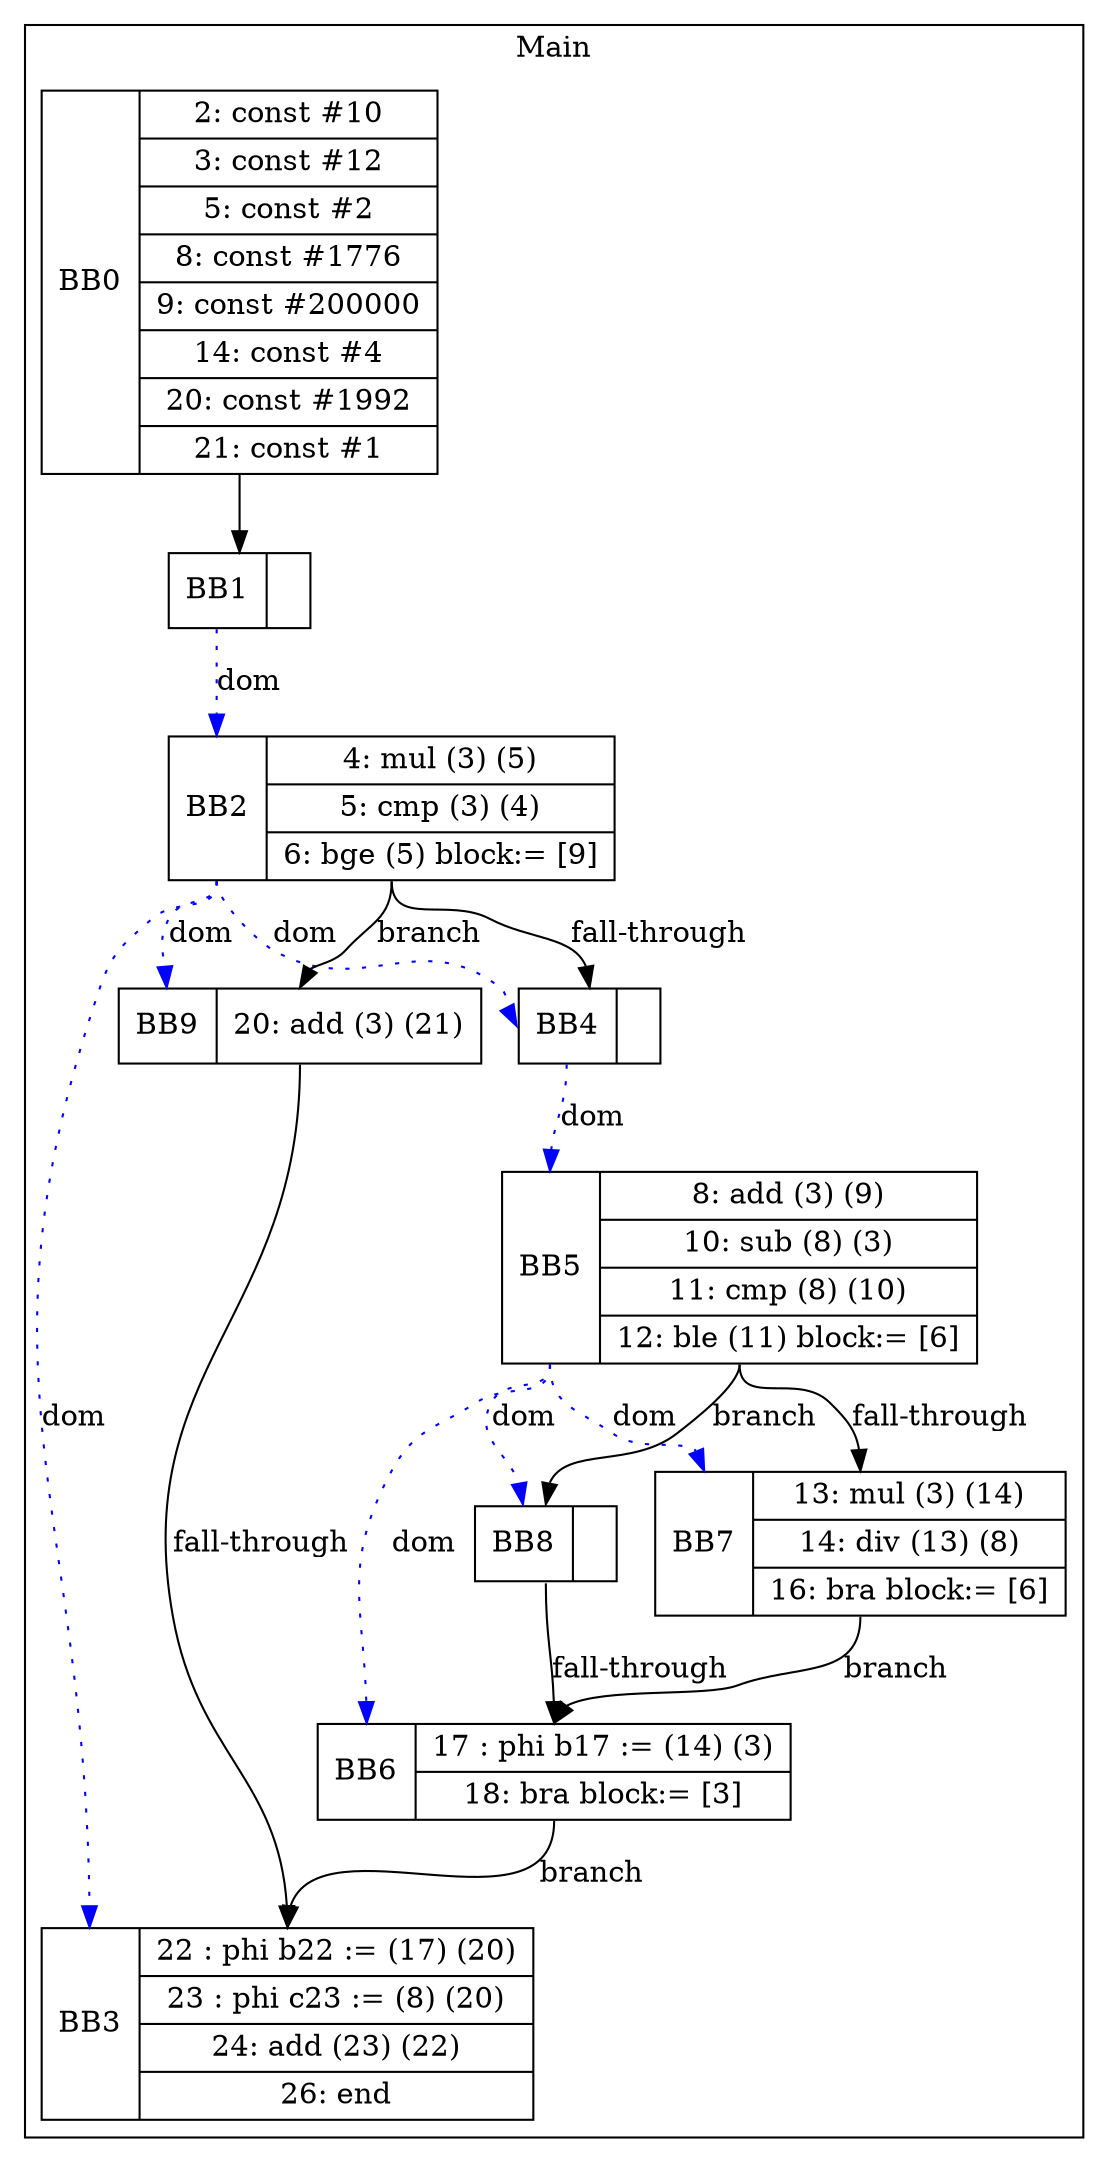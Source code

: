 digraph G {
node [shape=record];
subgraph cluster_main{
label = "Main";
BB0 [shape=record, label="<b>BB0|{2: const #10|3: const #12|5: const #2|8: const #1776|9: const #200000|14: const #4|20: const #1992|21: const #1}"];
BB1 [shape=record, label="<b>BB1|}"];
BB2 [shape=record, label="<b>BB2|{4: mul (3) (5)|5: cmp (3) (4)|6: bge (5) block:= [9]}"];
BB3 [shape=record, label="<b>BB3|{22 : phi b22 := (17) (20)|23 : phi c23 := (8) (20)|24: add (23) (22)|26: end}"];
BB4 [shape=record, label="<b>BB4|}"];
BB5 [shape=record, label="<b>BB5|{8: add (3) (9)|10: sub (8) (3)|11: cmp (8) (10)|12: ble (11) block:= [6]}"];
BB6 [shape=record, label="<b>BB6|{17 : phi b17 := (14) (3)|18: bra block:= [3]}"];
BB7 [shape=record, label="<b>BB7|{13: mul (3) (14)|14: div (13) (8)|16: bra block:= [6]}"];
BB8 [shape=record, label="<b>BB8|}"];
BB9 [shape=record, label="<b>BB9|{20: add (3) (21)}"];
}
BB0:s -> BB1:n ;
BB2:b -> BB4:b [color=blue, style=dotted, label="dom"];
BB1:b -> BB2:b [color=blue, style=dotted, label="dom"];
BB5:b -> BB8:b [color=blue, style=dotted, label="dom"];
BB5:b -> BB7:b [color=blue, style=dotted, label="dom"];
BB2:b -> BB3:b [color=blue, style=dotted, label="dom"];
BB2:b -> BB9:b [color=blue, style=dotted, label="dom"];
BB4:b -> BB5:b [color=blue, style=dotted, label="dom"];
BB5:b -> BB6:b [color=blue, style=dotted, label="dom"];
BB2:s -> BB9:n [label="branch"];
BB6:s -> BB3:n [label="branch"];
BB7:s -> BB6:n [label="branch"];
BB5:s -> BB8:n [label="branch"];
BB2:s -> BB4:n [label="fall-through"];
BB5:s -> BB7:n [label="fall-through"];
BB9:s -> BB3:n [label="fall-through"];
BB8:s -> BB6:n [label="fall-through"];
}
